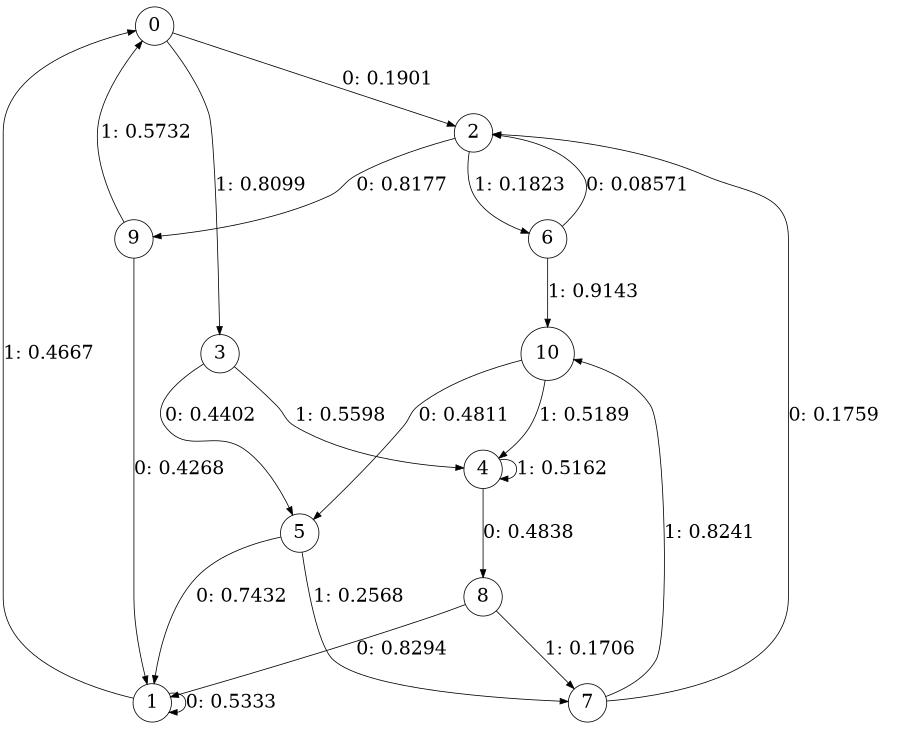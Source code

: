 digraph "ch34faceL4" {
size = "6,8.5";
ratio = "fill";
node [shape = circle];
node [fontsize = 24];
edge [fontsize = 24];
0 -> 2 [label = "0: 0.1901   "];
0 -> 3 [label = "1: 0.8099   "];
1 -> 1 [label = "0: 0.5333   "];
1 -> 0 [label = "1: 0.4667   "];
2 -> 9 [label = "0: 0.8177   "];
2 -> 6 [label = "1: 0.1823   "];
3 -> 5 [label = "0: 0.4402   "];
3 -> 4 [label = "1: 0.5598   "];
4 -> 8 [label = "0: 0.4838   "];
4 -> 4 [label = "1: 0.5162   "];
5 -> 1 [label = "0: 0.7432   "];
5 -> 7 [label = "1: 0.2568   "];
6 -> 2 [label = "0: 0.08571  "];
6 -> 10 [label = "1: 0.9143   "];
7 -> 2 [label = "0: 0.1759   "];
7 -> 10 [label = "1: 0.8241   "];
8 -> 1 [label = "0: 0.8294   "];
8 -> 7 [label = "1: 0.1706   "];
9 -> 1 [label = "0: 0.4268   "];
9 -> 0 [label = "1: 0.5732   "];
10 -> 5 [label = "0: 0.4811   "];
10 -> 4 [label = "1: 0.5189   "];
}